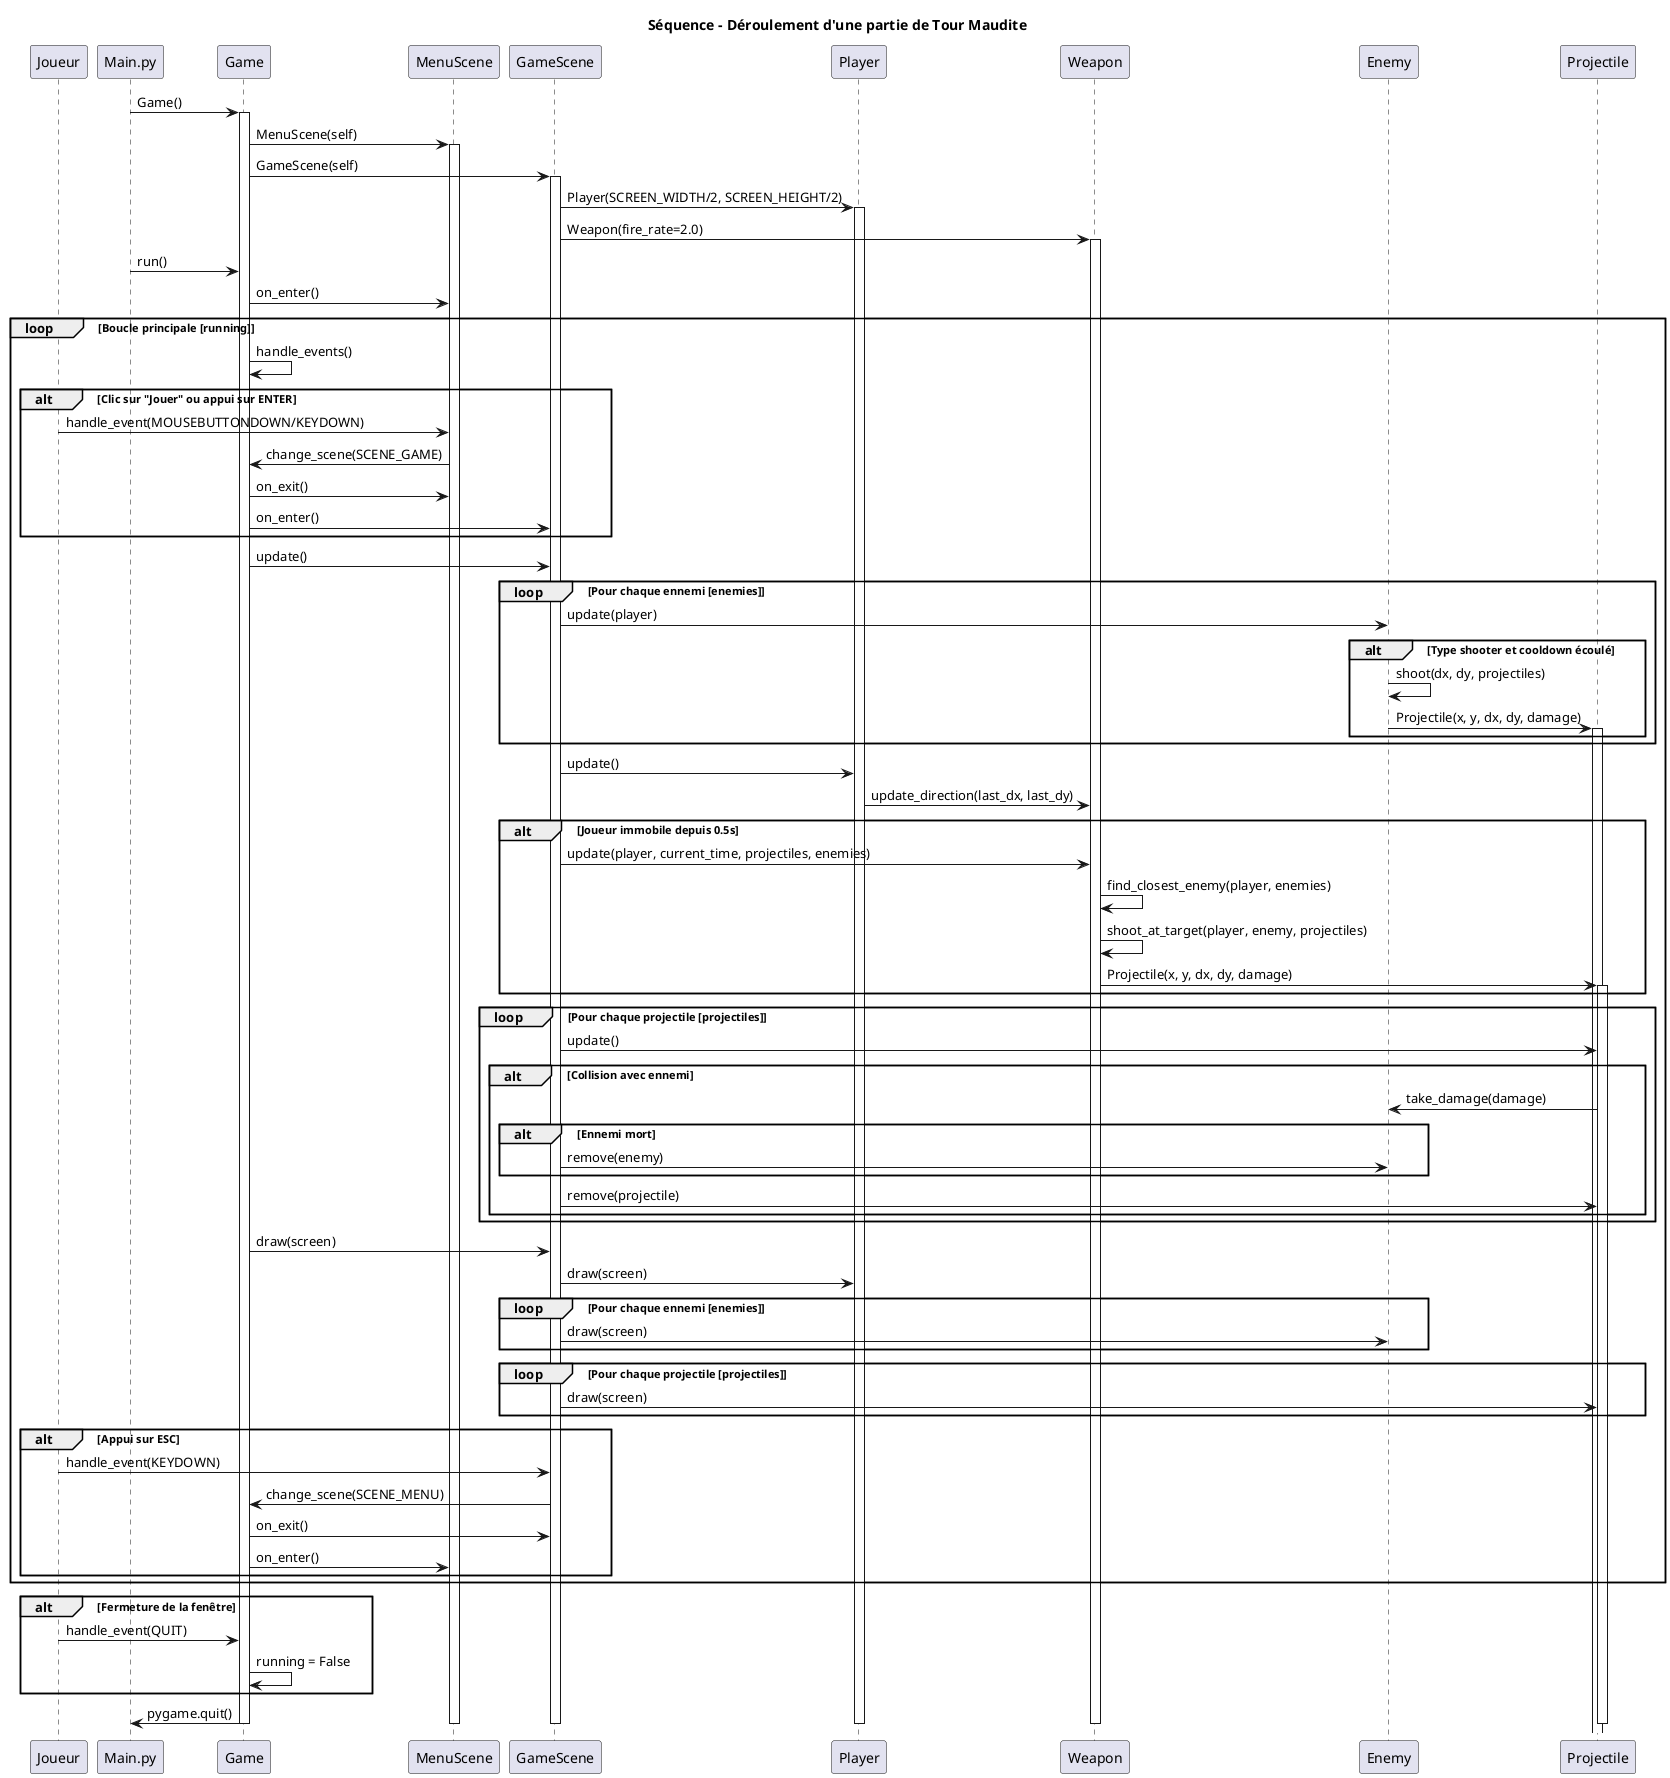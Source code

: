 @startuml SequenceDiagram
' Diagramme de séquence : Déroulement d'une partie

title Séquence - Déroulement d'une partie de Tour Maudite

participant "Joueur" as J
participant "Main.py" as Main
participant "Game" as G
participant "MenuScene" as MS
participant "GameScene" as GS
participant "Player" as P
participant "Weapon" as W
participant "Enemy" as E
participant "Projectile" as Proj

Main -> G : Game()
activate G
G -> MS : MenuScene(self)
activate MS
G -> GS : GameScene(self)
activate GS
GS -> P : Player(SCREEN_WIDTH/2, SCREEN_HEIGHT/2)
activate P
GS -> W : Weapon(fire_rate=2.0)
activate W

Main -> G : run()
G -> MS : on_enter()

loop Boucle principale [running]
    G -> G : handle_events()
    
    alt Clic sur "Jouer" ou appui sur ENTER
        J -> MS : handle_event(MOUSEBUTTONDOWN/KEYDOWN)
        MS -> G : change_scene(SCENE_GAME)
        G -> MS : on_exit()
        G -> GS : on_enter()
    end
    
    G -> GS : update()
    
    loop Pour chaque ennemi [enemies]
        GS -> E : update(player)
        alt Type shooter et cooldown écoulé
            E -> E : shoot(dx, dy, projectiles)
            E -> Proj : Projectile(x, y, dx, dy, damage)
            activate Proj
        end
    end
    
    GS -> P : update()
    P -> W : update_direction(last_dx, last_dy)
    
    alt Joueur immobile depuis 0.5s
        GS -> W : update(player, current_time, projectiles, enemies)
        W -> W : find_closest_enemy(player, enemies)
        W -> W : shoot_at_target(player, enemy, projectiles)
        W -> Proj : Projectile(x, y, dx, dy, damage)
        activate Proj
    end
    
    loop Pour chaque projectile [projectiles]
        GS -> Proj : update()
        alt Collision avec ennemi
            Proj -> E : take_damage(damage)
            alt Ennemi mort
                GS -> E : remove(enemy)
            end
            GS -> Proj : remove(projectile)
        end
    end
    
    G -> GS : draw(screen)
    GS -> P : draw(screen)
    loop Pour chaque ennemi [enemies]
        GS -> E : draw(screen)
    end
    loop Pour chaque projectile [projectiles]
        GS -> Proj : draw(screen)
    end
    
    alt Appui sur ESC
        J -> GS : handle_event(KEYDOWN)
        GS -> G : change_scene(SCENE_MENU)
        G -> GS : on_exit()
        G -> MS : on_enter()
    end
end

alt Fermeture de la fenêtre
    J -> G : handle_event(QUIT)
    G -> G : running = False
end

G -> Main : pygame.quit()
deactivate Proj
deactivate W
deactivate P
deactivate GS
deactivate MS
deactivate G
@enduml